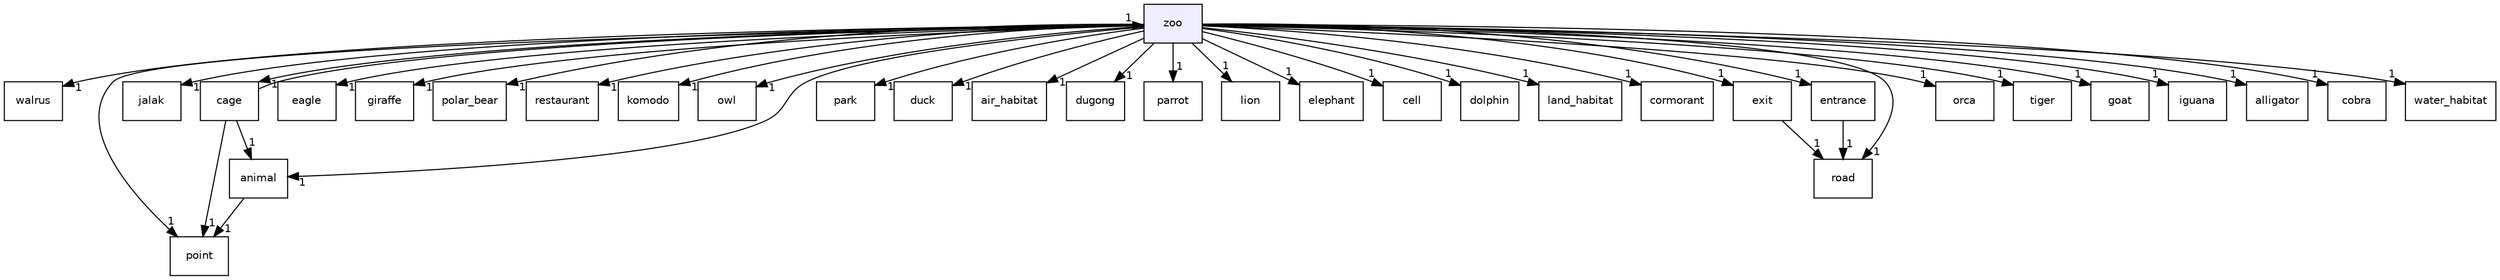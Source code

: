 digraph "zoo" {
  compound=true
  node [ fontsize="10", fontname="Helvetica"];
  edge [ labelfontsize="10", labelfontname="Helvetica"];
  dir_354d718f1041826f2b4ccadeeaa578ff [shape=box, label="zoo", style="filled", fillcolor="#eeeeff", pencolor="black", URL="dir_354d718f1041826f2b4ccadeeaa578ff.html"];
  dir_336c5576e6b7d957733ecdff6765662f [shape=box label="walrus" URL="dir_336c5576e6b7d957733ecdff6765662f.html"];
  dir_2d1529303373b6479b40ba3f97bfa6d2 [shape=box label="animal" URL="dir_2d1529303373b6479b40ba3f97bfa6d2.html"];
  dir_90e165fc2c7d47c12d2f5995c415db5c [shape=box label="jalak" URL="dir_90e165fc2c7d47c12d2f5995c415db5c.html"];
  dir_77276496e01ee7b5ef97c93f64e2940a [shape=box label="road" URL="dir_77276496e01ee7b5ef97c93f64e2940a.html"];
  dir_7406f46ebda2aefb8b1d3e20343e0903 [shape=box label="eagle" URL="dir_7406f46ebda2aefb8b1d3e20343e0903.html"];
  dir_ab195ea4b01be53a25b90ca65d6c98c3 [shape=box label="giraffe" URL="dir_ab195ea4b01be53a25b90ca65d6c98c3.html"];
  dir_ecb538b4dcfa334312c913572be818bf [shape=box label="polar_bear" URL="dir_ecb538b4dcfa334312c913572be818bf.html"];
  dir_7ead90819519333fb49894b3934444e1 [shape=box label="restaurant" URL="dir_7ead90819519333fb49894b3934444e1.html"];
  dir_ed1cc9662c1d4fa1e08e8b27a539eb3a [shape=box label="komodo" URL="dir_ed1cc9662c1d4fa1e08e8b27a539eb3a.html"];
  dir_ef9c08334a541937acaa47daade78384 [shape=box label="owl" URL="dir_ef9c08334a541937acaa47daade78384.html"];
  dir_b77c300cb08447e7f560cae88e880940 [shape=box label="cage" URL="dir_b77c300cb08447e7f560cae88e880940.html"];
  dir_f7f206918b43b352cc53ebcb62f7183e [shape=box label="park" URL="dir_f7f206918b43b352cc53ebcb62f7183e.html"];
  dir_68f653041dbca452abe3343675372366 [shape=box label="duck" URL="dir_68f653041dbca452abe3343675372366.html"];
  dir_6e7d08c560fbb3eef573d362ffcfb033 [shape=box label="air_habitat" URL="dir_6e7d08c560fbb3eef573d362ffcfb033.html"];
  dir_da91643736464f97b349e3800480f4e3 [shape=box label="dugong" URL="dir_da91643736464f97b349e3800480f4e3.html"];
  dir_190da9ddcce77fc43cac5466eccaef80 [shape=box label="parrot" URL="dir_190da9ddcce77fc43cac5466eccaef80.html"];
  dir_54280149b0898aa65475f02a90503d18 [shape=box label="lion" URL="dir_54280149b0898aa65475f02a90503d18.html"];
  dir_96b8a94fb5c44b9f733729eb2e4069c2 [shape=box label="elephant" URL="dir_96b8a94fb5c44b9f733729eb2e4069c2.html"];
  dir_954cf860a87f6260dca429ec249db3c8 [shape=box label="cell" URL="dir_954cf860a87f6260dca429ec249db3c8.html"];
  dir_bda53094dc65375c8f01379f7d9244dc [shape=box label="dolphin" URL="dir_bda53094dc65375c8f01379f7d9244dc.html"];
  dir_b5971d99d6f232085aa1d27131ec0509 [shape=box label="land_habitat" URL="dir_b5971d99d6f232085aa1d27131ec0509.html"];
  dir_81405a871d5bf053e6ea917dae18eb04 [shape=box label="cormorant" URL="dir_81405a871d5bf053e6ea917dae18eb04.html"];
  dir_f59069e834fbed27be5aa2a5d523e2f9 [shape=box label="point" URL="dir_f59069e834fbed27be5aa2a5d523e2f9.html"];
  dir_b12166502285bbb7df1e4d8cd56b20e5 [shape=box label="exit" URL="dir_b12166502285bbb7df1e4d8cd56b20e5.html"];
  dir_39726017e4d90c557c9130676ae2f404 [shape=box label="entrance" URL="dir_39726017e4d90c557c9130676ae2f404.html"];
  dir_09d18b2eb9a91f3e1061a08276f7d0d7 [shape=box label="orca" URL="dir_09d18b2eb9a91f3e1061a08276f7d0d7.html"];
  dir_6468d391024fd0300e0eaf3113f416a9 [shape=box label="tiger" URL="dir_6468d391024fd0300e0eaf3113f416a9.html"];
  dir_e39b4a86c5d7aac88160bc2377eeac29 [shape=box label="goat" URL="dir_e39b4a86c5d7aac88160bc2377eeac29.html"];
  dir_724b6145f20321f0aaeafbd6d2e2d9dc [shape=box label="iguana" URL="dir_724b6145f20321f0aaeafbd6d2e2d9dc.html"];
  dir_4b8073c8a5349d6e5e029803cf84796c [shape=box label="alligator" URL="dir_4b8073c8a5349d6e5e029803cf84796c.html"];
  dir_d074353df1a3711b0016dcee41613c3a [shape=box label="cobra" URL="dir_d074353df1a3711b0016dcee41613c3a.html"];
  dir_21f51ae43b7c9312453013295bf6beeb [shape=box label="water_habitat" URL="dir_21f51ae43b7c9312453013295bf6beeb.html"];
  dir_2d1529303373b6479b40ba3f97bfa6d2->dir_f59069e834fbed27be5aa2a5d523e2f9 [headlabel="1", labeldistance=1.5 headhref="dir_000002_000033.html"];
  dir_354d718f1041826f2b4ccadeeaa578ff->dir_336c5576e6b7d957733ecdff6765662f [headlabel="1", labeldistance=1.5 headhref="dir_000043_000040.html"];
  dir_354d718f1041826f2b4ccadeeaa578ff->dir_2d1529303373b6479b40ba3f97bfa6d2 [headlabel="1", labeldistance=1.5 headhref="dir_000043_000002.html"];
  dir_354d718f1041826f2b4ccadeeaa578ff->dir_90e165fc2c7d47c12d2f5995c415db5c [headlabel="1", labeldistance=1.5 headhref="dir_000043_000022.html"];
  dir_354d718f1041826f2b4ccadeeaa578ff->dir_77276496e01ee7b5ef97c93f64e2940a [headlabel="1", labeldistance=1.5 headhref="dir_000043_000038.html"];
  dir_354d718f1041826f2b4ccadeeaa578ff->dir_7406f46ebda2aefb8b1d3e20343e0903 [headlabel="1", labeldistance=1.5 headhref="dir_000043_000012.html"];
  dir_354d718f1041826f2b4ccadeeaa578ff->dir_ab195ea4b01be53a25b90ca65d6c98c3 [headlabel="1", labeldistance=1.5 headhref="dir_000043_000018.html"];
  dir_354d718f1041826f2b4ccadeeaa578ff->dir_ecb538b4dcfa334312c913572be818bf [headlabel="1", labeldistance=1.5 headhref="dir_000043_000034.html"];
  dir_354d718f1041826f2b4ccadeeaa578ff->dir_7ead90819519333fb49894b3934444e1 [headlabel="1", labeldistance=1.5 headhref="dir_000043_000037.html"];
  dir_354d718f1041826f2b4ccadeeaa578ff->dir_ed1cc9662c1d4fa1e08e8b27a539eb3a [headlabel="1", labeldistance=1.5 headhref="dir_000043_000023.html"];
  dir_354d718f1041826f2b4ccadeeaa578ff->dir_ef9c08334a541937acaa47daade78384 [headlabel="1", labeldistance=1.5 headhref="dir_000043_000030.html"];
  dir_354d718f1041826f2b4ccadeeaa578ff->dir_b77c300cb08447e7f560cae88e880940 [headlabel="1", labeldistance=1.5 headhref="dir_000043_000004.html"];
  dir_354d718f1041826f2b4ccadeeaa578ff->dir_f7f206918b43b352cc53ebcb62f7183e [headlabel="1", labeldistance=1.5 headhref="dir_000043_000031.html"];
  dir_354d718f1041826f2b4ccadeeaa578ff->dir_68f653041dbca452abe3343675372366 [headlabel="1", labeldistance=1.5 headhref="dir_000043_000010.html"];
  dir_354d718f1041826f2b4ccadeeaa578ff->dir_6e7d08c560fbb3eef573d362ffcfb033 [headlabel="1", labeldistance=1.5 headhref="dir_000043_000000.html"];
  dir_354d718f1041826f2b4ccadeeaa578ff->dir_da91643736464f97b349e3800480f4e3 [headlabel="1", labeldistance=1.5 headhref="dir_000043_000011.html"];
  dir_354d718f1041826f2b4ccadeeaa578ff->dir_190da9ddcce77fc43cac5466eccaef80 [headlabel="1", labeldistance=1.5 headhref="dir_000043_000032.html"];
  dir_354d718f1041826f2b4ccadeeaa578ff->dir_54280149b0898aa65475f02a90503d18 [headlabel="1", labeldistance=1.5 headhref="dir_000043_000026.html"];
  dir_354d718f1041826f2b4ccadeeaa578ff->dir_96b8a94fb5c44b9f733729eb2e4069c2 [headlabel="1", labeldistance=1.5 headhref="dir_000043_000013.html"];
  dir_354d718f1041826f2b4ccadeeaa578ff->dir_954cf860a87f6260dca429ec249db3c8 [headlabel="1", labeldistance=1.5 headhref="dir_000043_000005.html"];
  dir_354d718f1041826f2b4ccadeeaa578ff->dir_bda53094dc65375c8f01379f7d9244dc [headlabel="1", labeldistance=1.5 headhref="dir_000043_000008.html"];
  dir_354d718f1041826f2b4ccadeeaa578ff->dir_b5971d99d6f232085aa1d27131ec0509 [headlabel="1", labeldistance=1.5 headhref="dir_000043_000025.html"];
  dir_354d718f1041826f2b4ccadeeaa578ff->dir_81405a871d5bf053e6ea917dae18eb04 [headlabel="1", labeldistance=1.5 headhref="dir_000043_000007.html"];
  dir_354d718f1041826f2b4ccadeeaa578ff->dir_f59069e834fbed27be5aa2a5d523e2f9 [headlabel="1", labeldistance=1.5 headhref="dir_000043_000033.html"];
  dir_354d718f1041826f2b4ccadeeaa578ff->dir_b12166502285bbb7df1e4d8cd56b20e5 [headlabel="1", labeldistance=1.5 headhref="dir_000043_000015.html"];
  dir_354d718f1041826f2b4ccadeeaa578ff->dir_39726017e4d90c557c9130676ae2f404 [headlabel="1", labeldistance=1.5 headhref="dir_000043_000014.html"];
  dir_354d718f1041826f2b4ccadeeaa578ff->dir_09d18b2eb9a91f3e1061a08276f7d0d7 [headlabel="1", labeldistance=1.5 headhref="dir_000043_000029.html"];
  dir_354d718f1041826f2b4ccadeeaa578ff->dir_6468d391024fd0300e0eaf3113f416a9 [headlabel="1", labeldistance=1.5 headhref="dir_000043_000039.html"];
  dir_354d718f1041826f2b4ccadeeaa578ff->dir_e39b4a86c5d7aac88160bc2377eeac29 [headlabel="1", labeldistance=1.5 headhref="dir_000043_000019.html"];
  dir_354d718f1041826f2b4ccadeeaa578ff->dir_724b6145f20321f0aaeafbd6d2e2d9dc [headlabel="1", labeldistance=1.5 headhref="dir_000043_000021.html"];
  dir_354d718f1041826f2b4ccadeeaa578ff->dir_4b8073c8a5349d6e5e029803cf84796c [headlabel="1", labeldistance=1.5 headhref="dir_000043_000001.html"];
  dir_354d718f1041826f2b4ccadeeaa578ff->dir_d074353df1a3711b0016dcee41613c3a [headlabel="1", labeldistance=1.5 headhref="dir_000043_000006.html"];
  dir_354d718f1041826f2b4ccadeeaa578ff->dir_21f51ae43b7c9312453013295bf6beeb [headlabel="1", labeldistance=1.5 headhref="dir_000043_000042.html"];
  dir_b77c300cb08447e7f560cae88e880940->dir_2d1529303373b6479b40ba3f97bfa6d2 [headlabel="1", labeldistance=1.5 headhref="dir_000004_000002.html"];
  dir_b77c300cb08447e7f560cae88e880940->dir_354d718f1041826f2b4ccadeeaa578ff [headlabel="1", labeldistance=1.5 headhref="dir_000004_000043.html"];
  dir_b77c300cb08447e7f560cae88e880940->dir_f59069e834fbed27be5aa2a5d523e2f9 [headlabel="1", labeldistance=1.5 headhref="dir_000004_000033.html"];
  dir_b12166502285bbb7df1e4d8cd56b20e5->dir_77276496e01ee7b5ef97c93f64e2940a [headlabel="1", labeldistance=1.5 headhref="dir_000015_000038.html"];
  dir_39726017e4d90c557c9130676ae2f404->dir_77276496e01ee7b5ef97c93f64e2940a [headlabel="1", labeldistance=1.5 headhref="dir_000014_000038.html"];
}
